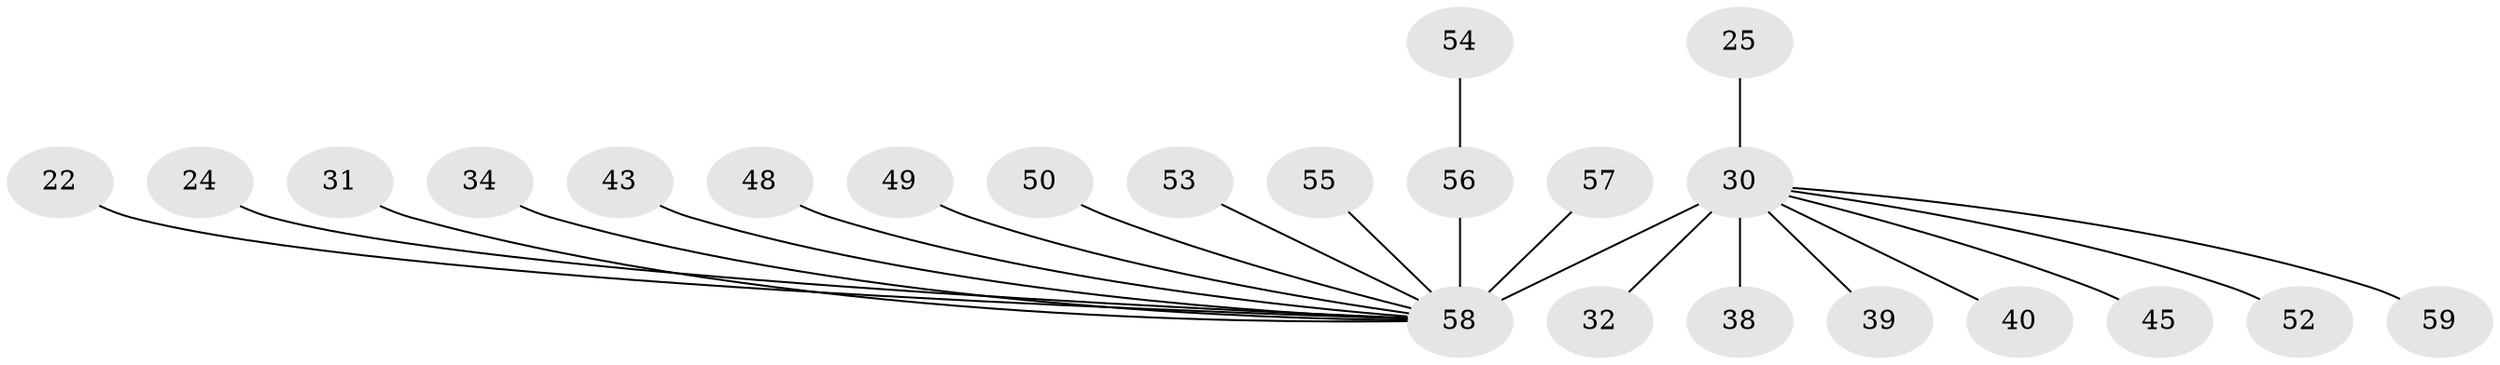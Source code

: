// original degree distribution, {19: 0.01694915254237288, 7: 0.05084745762711865, 3: 0.11864406779661017, 5: 0.0847457627118644, 2: 0.1864406779661017, 1: 0.5084745762711864, 4: 0.03389830508474576}
// Generated by graph-tools (version 1.1) at 2025/50/03/04/25 21:50:02]
// undirected, 23 vertices, 22 edges
graph export_dot {
graph [start="1"]
  node [color=gray90,style=filled];
  22;
  24;
  25;
  30 [super="+27+26+1+16+19"];
  31 [super="+18"];
  32;
  34;
  38;
  39;
  40;
  43;
  45;
  48;
  49 [super="+7"];
  50;
  52;
  53;
  54;
  55;
  56 [super="+21+51+47"];
  57;
  58 [super="+42+44+6+46+37+9+17"];
  59;
  22 -- 58;
  24 -- 58;
  25 -- 30;
  30 -- 40;
  30 -- 58 [weight=9];
  30 -- 32;
  30 -- 38;
  30 -- 39;
  30 -- 45;
  30 -- 52;
  30 -- 59;
  31 -- 58;
  34 -- 58;
  43 -- 58;
  48 -- 58;
  49 -- 58;
  50 -- 58;
  53 -- 58;
  54 -- 56;
  55 -- 58;
  56 -- 58 [weight=4];
  57 -- 58;
}
